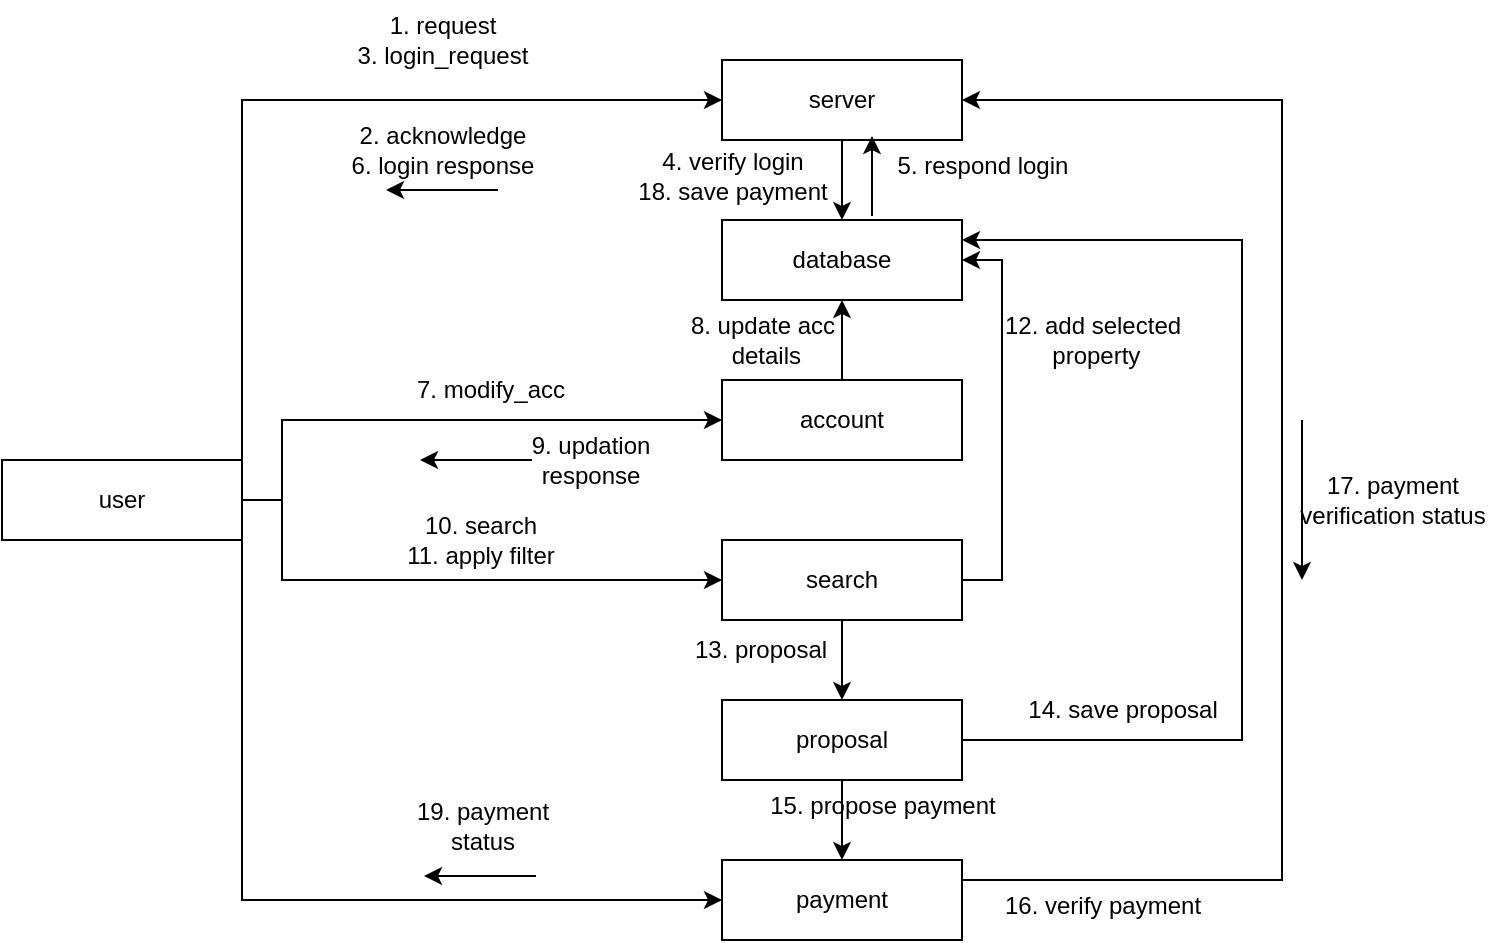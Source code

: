<mxfile version="24.2.2" type="github">
  <diagram name="Page-1" id="PJCeMrMj4Vyedgyr_I_T">
    <mxGraphModel dx="1290" dy="558" grid="1" gridSize="10" guides="1" tooltips="1" connect="1" arrows="1" fold="1" page="1" pageScale="1" pageWidth="827" pageHeight="1169" math="0" shadow="0">
      <root>
        <mxCell id="0" />
        <mxCell id="1" parent="0" />
        <mxCell id="PsoDGtH_OK0kcYJgYpUA-16" style="edgeStyle=orthogonalEdgeStyle;rounded=0;orthogonalLoop=1;jettySize=auto;html=1;entryX=0.5;entryY=0;entryDx=0;entryDy=0;" edge="1" parent="1" source="PsoDGtH_OK0kcYJgYpUA-1" target="PsoDGtH_OK0kcYJgYpUA-2">
          <mxGeometry relative="1" as="geometry" />
        </mxCell>
        <mxCell id="PsoDGtH_OK0kcYJgYpUA-1" value="server" style="rounded=0;whiteSpace=wrap;html=1;" vertex="1" parent="1">
          <mxGeometry x="480" y="80" width="120" height="40" as="geometry" />
        </mxCell>
        <mxCell id="PsoDGtH_OK0kcYJgYpUA-2" value="database" style="rounded=0;whiteSpace=wrap;html=1;" vertex="1" parent="1">
          <mxGeometry x="480" y="160" width="120" height="40" as="geometry" />
        </mxCell>
        <mxCell id="PsoDGtH_OK0kcYJgYpUA-21" style="edgeStyle=orthogonalEdgeStyle;rounded=0;orthogonalLoop=1;jettySize=auto;html=1;entryX=0.5;entryY=1;entryDx=0;entryDy=0;" edge="1" parent="1" source="PsoDGtH_OK0kcYJgYpUA-3" target="PsoDGtH_OK0kcYJgYpUA-2">
          <mxGeometry relative="1" as="geometry" />
        </mxCell>
        <mxCell id="PsoDGtH_OK0kcYJgYpUA-3" value="account" style="rounded=0;whiteSpace=wrap;html=1;" vertex="1" parent="1">
          <mxGeometry x="480" y="240" width="120" height="40" as="geometry" />
        </mxCell>
        <mxCell id="PsoDGtH_OK0kcYJgYpUA-32" style="edgeStyle=orthogonalEdgeStyle;rounded=0;orthogonalLoop=1;jettySize=auto;html=1;exitX=0.5;exitY=1;exitDx=0;exitDy=0;entryX=0.5;entryY=0;entryDx=0;entryDy=0;" edge="1" parent="1" source="PsoDGtH_OK0kcYJgYpUA-4" target="PsoDGtH_OK0kcYJgYpUA-5">
          <mxGeometry relative="1" as="geometry" />
        </mxCell>
        <mxCell id="PsoDGtH_OK0kcYJgYpUA-34" style="edgeStyle=orthogonalEdgeStyle;rounded=0;orthogonalLoop=1;jettySize=auto;html=1;entryX=1;entryY=0.5;entryDx=0;entryDy=0;" edge="1" parent="1" source="PsoDGtH_OK0kcYJgYpUA-4" target="PsoDGtH_OK0kcYJgYpUA-2">
          <mxGeometry relative="1" as="geometry">
            <Array as="points">
              <mxPoint x="620" y="340" />
              <mxPoint x="620" y="180" />
            </Array>
          </mxGeometry>
        </mxCell>
        <mxCell id="PsoDGtH_OK0kcYJgYpUA-4" value="search" style="rounded=0;whiteSpace=wrap;html=1;" vertex="1" parent="1">
          <mxGeometry x="480" y="320" width="120" height="40" as="geometry" />
        </mxCell>
        <mxCell id="PsoDGtH_OK0kcYJgYpUA-36" style="edgeStyle=orthogonalEdgeStyle;rounded=0;orthogonalLoop=1;jettySize=auto;html=1;entryX=1;entryY=0.25;entryDx=0;entryDy=0;" edge="1" parent="1" source="PsoDGtH_OK0kcYJgYpUA-5" target="PsoDGtH_OK0kcYJgYpUA-2">
          <mxGeometry relative="1" as="geometry">
            <Array as="points">
              <mxPoint x="740" y="420" />
              <mxPoint x="740" y="170" />
            </Array>
          </mxGeometry>
        </mxCell>
        <mxCell id="PsoDGtH_OK0kcYJgYpUA-38" style="edgeStyle=orthogonalEdgeStyle;rounded=0;orthogonalLoop=1;jettySize=auto;html=1;entryX=0.5;entryY=0;entryDx=0;entryDy=0;" edge="1" parent="1" source="PsoDGtH_OK0kcYJgYpUA-5" target="PsoDGtH_OK0kcYJgYpUA-6">
          <mxGeometry relative="1" as="geometry" />
        </mxCell>
        <mxCell id="PsoDGtH_OK0kcYJgYpUA-5" value="proposal" style="rounded=0;whiteSpace=wrap;html=1;" vertex="1" parent="1">
          <mxGeometry x="480" y="400" width="120" height="40" as="geometry" />
        </mxCell>
        <mxCell id="PsoDGtH_OK0kcYJgYpUA-41" style="edgeStyle=orthogonalEdgeStyle;rounded=0;orthogonalLoop=1;jettySize=auto;html=1;exitX=1;exitY=0.25;exitDx=0;exitDy=0;entryX=1;entryY=0.5;entryDx=0;entryDy=0;" edge="1" parent="1" source="PsoDGtH_OK0kcYJgYpUA-6" target="PsoDGtH_OK0kcYJgYpUA-1">
          <mxGeometry relative="1" as="geometry">
            <Array as="points">
              <mxPoint x="760" y="490" />
              <mxPoint x="760" y="100" />
            </Array>
          </mxGeometry>
        </mxCell>
        <mxCell id="PsoDGtH_OK0kcYJgYpUA-6" value="payment" style="rounded=0;whiteSpace=wrap;html=1;" vertex="1" parent="1">
          <mxGeometry x="480" y="480" width="120" height="40" as="geometry" />
        </mxCell>
        <mxCell id="PsoDGtH_OK0kcYJgYpUA-8" style="edgeStyle=orthogonalEdgeStyle;rounded=0;orthogonalLoop=1;jettySize=auto;html=1;entryX=0;entryY=0.5;entryDx=0;entryDy=0;" edge="1" parent="1" source="PsoDGtH_OK0kcYJgYpUA-7" target="PsoDGtH_OK0kcYJgYpUA-1">
          <mxGeometry relative="1" as="geometry">
            <Array as="points">
              <mxPoint x="240" y="100" />
            </Array>
          </mxGeometry>
        </mxCell>
        <mxCell id="PsoDGtH_OK0kcYJgYpUA-10" style="edgeStyle=orthogonalEdgeStyle;rounded=0;orthogonalLoop=1;jettySize=auto;html=1;entryX=0;entryY=0.5;entryDx=0;entryDy=0;" edge="1" parent="1" source="PsoDGtH_OK0kcYJgYpUA-7" target="PsoDGtH_OK0kcYJgYpUA-3">
          <mxGeometry relative="1" as="geometry">
            <Array as="points">
              <mxPoint x="260" y="300" />
              <mxPoint x="260" y="260" />
            </Array>
          </mxGeometry>
        </mxCell>
        <mxCell id="PsoDGtH_OK0kcYJgYpUA-11" style="edgeStyle=orthogonalEdgeStyle;rounded=0;orthogonalLoop=1;jettySize=auto;html=1;entryX=0;entryY=0.5;entryDx=0;entryDy=0;" edge="1" parent="1" source="PsoDGtH_OK0kcYJgYpUA-7" target="PsoDGtH_OK0kcYJgYpUA-4">
          <mxGeometry relative="1" as="geometry">
            <Array as="points">
              <mxPoint x="260" y="300" />
              <mxPoint x="260" y="340" />
            </Array>
          </mxGeometry>
        </mxCell>
        <mxCell id="PsoDGtH_OK0kcYJgYpUA-13" style="edgeStyle=orthogonalEdgeStyle;rounded=0;orthogonalLoop=1;jettySize=auto;html=1;entryX=0;entryY=0.5;entryDx=0;entryDy=0;" edge="1" parent="1" source="PsoDGtH_OK0kcYJgYpUA-7" target="PsoDGtH_OK0kcYJgYpUA-6">
          <mxGeometry relative="1" as="geometry">
            <Array as="points">
              <mxPoint x="240" y="500" />
            </Array>
          </mxGeometry>
        </mxCell>
        <mxCell id="PsoDGtH_OK0kcYJgYpUA-7" value="user" style="rounded=0;whiteSpace=wrap;html=1;" vertex="1" parent="1">
          <mxGeometry x="120" y="280" width="120" height="40" as="geometry" />
        </mxCell>
        <mxCell id="PsoDGtH_OK0kcYJgYpUA-14" value="&lt;div&gt;1. request&lt;/div&gt;&lt;div&gt;3. login_request&lt;br&gt;&lt;/div&gt;" style="text;html=1;align=center;verticalAlign=middle;resizable=0;points=[];autosize=1;strokeColor=none;fillColor=none;" vertex="1" parent="1">
          <mxGeometry x="285" y="50" width="110" height="40" as="geometry" />
        </mxCell>
        <mxCell id="PsoDGtH_OK0kcYJgYpUA-15" value="&lt;div&gt;2. acknowledge&lt;/div&gt;&lt;div&gt;6. login response&lt;br&gt;&lt;/div&gt;" style="text;html=1;align=center;verticalAlign=middle;resizable=0;points=[];autosize=1;strokeColor=none;fillColor=none;" vertex="1" parent="1">
          <mxGeometry x="285" y="105" width="110" height="40" as="geometry" />
        </mxCell>
        <mxCell id="PsoDGtH_OK0kcYJgYpUA-17" value="&lt;div&gt;4. verify login&lt;/div&gt;&lt;div&gt;18. save payment&lt;br&gt;&lt;/div&gt;" style="text;html=1;align=center;verticalAlign=middle;resizable=0;points=[];autosize=1;strokeColor=none;fillColor=none;" vertex="1" parent="1">
          <mxGeometry x="425" y="118" width="120" height="40" as="geometry" />
        </mxCell>
        <mxCell id="PsoDGtH_OK0kcYJgYpUA-18" value="5. respond login" style="text;html=1;align=center;verticalAlign=middle;resizable=0;points=[];autosize=1;strokeColor=none;fillColor=none;" vertex="1" parent="1">
          <mxGeometry x="555" y="118" width="110" height="30" as="geometry" />
        </mxCell>
        <mxCell id="PsoDGtH_OK0kcYJgYpUA-20" value="7. modify_acc" style="text;html=1;align=center;verticalAlign=middle;resizable=0;points=[];autosize=1;strokeColor=none;fillColor=none;" vertex="1" parent="1">
          <mxGeometry x="314" y="230" width="100" height="30" as="geometry" />
        </mxCell>
        <mxCell id="PsoDGtH_OK0kcYJgYpUA-22" value="&lt;div&gt;8. update acc&lt;/div&gt;&lt;div&gt;&amp;nbsp;details&lt;/div&gt;" style="text;html=1;align=center;verticalAlign=middle;resizable=0;points=[];autosize=1;strokeColor=none;fillColor=none;" vertex="1" parent="1">
          <mxGeometry x="455" y="200" width="90" height="40" as="geometry" />
        </mxCell>
        <mxCell id="PsoDGtH_OK0kcYJgYpUA-23" value="&lt;div&gt;9. updation&lt;/div&gt;&lt;div&gt;response&lt;/div&gt;" style="text;html=1;align=center;verticalAlign=middle;resizable=0;points=[];autosize=1;strokeColor=none;fillColor=none;" vertex="1" parent="1">
          <mxGeometry x="374" y="260" width="80" height="40" as="geometry" />
        </mxCell>
        <mxCell id="PsoDGtH_OK0kcYJgYpUA-27" value="" style="endArrow=classic;html=1;rounded=0;" edge="1" parent="1">
          <mxGeometry width="50" height="50" relative="1" as="geometry">
            <mxPoint x="385" y="280" as="sourcePoint" />
            <mxPoint x="329" y="280" as="targetPoint" />
          </mxGeometry>
        </mxCell>
        <mxCell id="PsoDGtH_OK0kcYJgYpUA-28" value="" style="endArrow=classic;html=1;rounded=0;" edge="1" parent="1">
          <mxGeometry width="50" height="50" relative="1" as="geometry">
            <mxPoint x="387" y="488" as="sourcePoint" />
            <mxPoint x="331" y="488" as="targetPoint" />
          </mxGeometry>
        </mxCell>
        <mxCell id="PsoDGtH_OK0kcYJgYpUA-29" value="" style="endArrow=classic;html=1;rounded=0;" edge="1" parent="1">
          <mxGeometry width="50" height="50" relative="1" as="geometry">
            <mxPoint x="368" y="145" as="sourcePoint" />
            <mxPoint x="312" y="145" as="targetPoint" />
          </mxGeometry>
        </mxCell>
        <mxCell id="PsoDGtH_OK0kcYJgYpUA-30" value="" style="endArrow=classic;html=1;rounded=0;" edge="1" parent="1">
          <mxGeometry width="50" height="50" relative="1" as="geometry">
            <mxPoint x="555" y="158" as="sourcePoint" />
            <mxPoint x="555" y="118" as="targetPoint" />
          </mxGeometry>
        </mxCell>
        <mxCell id="PsoDGtH_OK0kcYJgYpUA-31" value="&lt;div&gt;10. search&lt;/div&gt;&lt;div&gt;11. apply filter&lt;br&gt;&lt;/div&gt;" style="text;html=1;align=center;verticalAlign=middle;resizable=0;points=[];autosize=1;strokeColor=none;fillColor=none;" vertex="1" parent="1">
          <mxGeometry x="314" y="300" width="90" height="40" as="geometry" />
        </mxCell>
        <mxCell id="PsoDGtH_OK0kcYJgYpUA-33" value="13. proposal " style="text;html=1;align=center;verticalAlign=middle;resizable=0;points=[];autosize=1;strokeColor=none;fillColor=none;" vertex="1" parent="1">
          <mxGeometry x="454" y="360" width="90" height="30" as="geometry" />
        </mxCell>
        <mxCell id="PsoDGtH_OK0kcYJgYpUA-35" value="&lt;div&gt;12. add selected&lt;/div&gt;&lt;div&gt;&amp;nbsp;property&lt;/div&gt;" style="text;html=1;align=center;verticalAlign=middle;resizable=0;points=[];autosize=1;strokeColor=none;fillColor=none;" vertex="1" parent="1">
          <mxGeometry x="610" y="200" width="110" height="40" as="geometry" />
        </mxCell>
        <mxCell id="PsoDGtH_OK0kcYJgYpUA-37" value="14. save proposal" style="text;html=1;align=center;verticalAlign=middle;resizable=0;points=[];autosize=1;strokeColor=none;fillColor=none;" vertex="1" parent="1">
          <mxGeometry x="620" y="390" width="120" height="30" as="geometry" />
        </mxCell>
        <mxCell id="PsoDGtH_OK0kcYJgYpUA-39" value="15. propose payment" style="text;html=1;align=center;verticalAlign=middle;resizable=0;points=[];autosize=1;strokeColor=none;fillColor=none;" vertex="1" parent="1">
          <mxGeometry x="495" y="438" width="130" height="30" as="geometry" />
        </mxCell>
        <mxCell id="PsoDGtH_OK0kcYJgYpUA-42" value="16. verify payment" style="text;html=1;align=center;verticalAlign=middle;resizable=0;points=[];autosize=1;strokeColor=none;fillColor=none;" vertex="1" parent="1">
          <mxGeometry x="610" y="488" width="120" height="30" as="geometry" />
        </mxCell>
        <mxCell id="PsoDGtH_OK0kcYJgYpUA-43" value="" style="endArrow=classic;html=1;rounded=0;" edge="1" parent="1">
          <mxGeometry width="50" height="50" relative="1" as="geometry">
            <mxPoint x="770" y="260" as="sourcePoint" />
            <mxPoint x="770" y="340" as="targetPoint" />
          </mxGeometry>
        </mxCell>
        <mxCell id="PsoDGtH_OK0kcYJgYpUA-44" value="&lt;div&gt;17. payment&lt;/div&gt;&lt;div&gt;verification status&lt;/div&gt;" style="text;html=1;align=center;verticalAlign=middle;resizable=0;points=[];autosize=1;strokeColor=none;fillColor=none;" vertex="1" parent="1">
          <mxGeometry x="760" y="280" width="110" height="40" as="geometry" />
        </mxCell>
        <mxCell id="PsoDGtH_OK0kcYJgYpUA-45" value="&lt;div&gt;19. payment&lt;/div&gt;&lt;div&gt;status&lt;br&gt;&lt;/div&gt;" style="text;html=1;align=center;verticalAlign=middle;resizable=0;points=[];autosize=1;strokeColor=none;fillColor=none;" vertex="1" parent="1">
          <mxGeometry x="315" y="443" width="90" height="40" as="geometry" />
        </mxCell>
      </root>
    </mxGraphModel>
  </diagram>
</mxfile>
